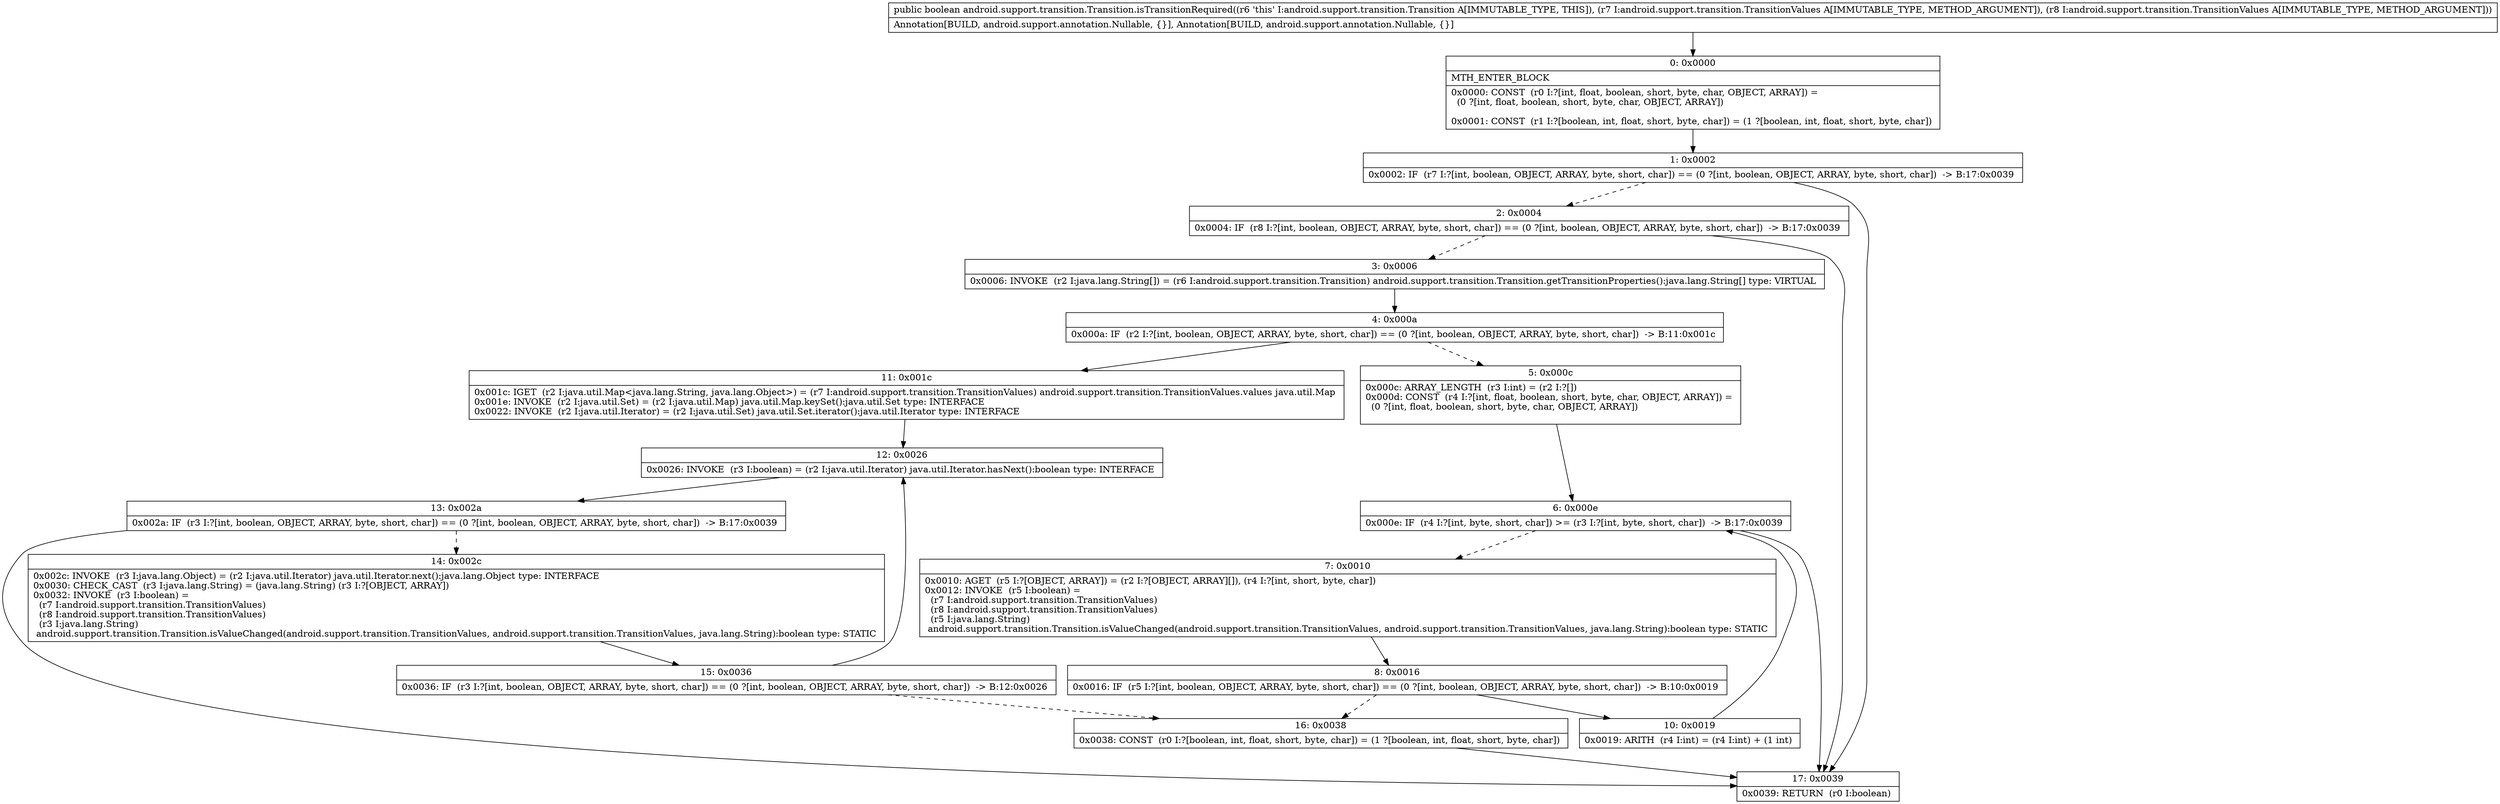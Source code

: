digraph "CFG forandroid.support.transition.Transition.isTransitionRequired(Landroid\/support\/transition\/TransitionValues;Landroid\/support\/transition\/TransitionValues;)Z" {
Node_0 [shape=record,label="{0\:\ 0x0000|MTH_ENTER_BLOCK\l|0x0000: CONST  (r0 I:?[int, float, boolean, short, byte, char, OBJECT, ARRAY]) = \l  (0 ?[int, float, boolean, short, byte, char, OBJECT, ARRAY])\l \l0x0001: CONST  (r1 I:?[boolean, int, float, short, byte, char]) = (1 ?[boolean, int, float, short, byte, char]) \l}"];
Node_1 [shape=record,label="{1\:\ 0x0002|0x0002: IF  (r7 I:?[int, boolean, OBJECT, ARRAY, byte, short, char]) == (0 ?[int, boolean, OBJECT, ARRAY, byte, short, char])  \-\> B:17:0x0039 \l}"];
Node_2 [shape=record,label="{2\:\ 0x0004|0x0004: IF  (r8 I:?[int, boolean, OBJECT, ARRAY, byte, short, char]) == (0 ?[int, boolean, OBJECT, ARRAY, byte, short, char])  \-\> B:17:0x0039 \l}"];
Node_3 [shape=record,label="{3\:\ 0x0006|0x0006: INVOKE  (r2 I:java.lang.String[]) = (r6 I:android.support.transition.Transition) android.support.transition.Transition.getTransitionProperties():java.lang.String[] type: VIRTUAL \l}"];
Node_4 [shape=record,label="{4\:\ 0x000a|0x000a: IF  (r2 I:?[int, boolean, OBJECT, ARRAY, byte, short, char]) == (0 ?[int, boolean, OBJECT, ARRAY, byte, short, char])  \-\> B:11:0x001c \l}"];
Node_5 [shape=record,label="{5\:\ 0x000c|0x000c: ARRAY_LENGTH  (r3 I:int) = (r2 I:?[]) \l0x000d: CONST  (r4 I:?[int, float, boolean, short, byte, char, OBJECT, ARRAY]) = \l  (0 ?[int, float, boolean, short, byte, char, OBJECT, ARRAY])\l \l}"];
Node_6 [shape=record,label="{6\:\ 0x000e|0x000e: IF  (r4 I:?[int, byte, short, char]) \>= (r3 I:?[int, byte, short, char])  \-\> B:17:0x0039 \l}"];
Node_7 [shape=record,label="{7\:\ 0x0010|0x0010: AGET  (r5 I:?[OBJECT, ARRAY]) = (r2 I:?[OBJECT, ARRAY][]), (r4 I:?[int, short, byte, char]) \l0x0012: INVOKE  (r5 I:boolean) = \l  (r7 I:android.support.transition.TransitionValues)\l  (r8 I:android.support.transition.TransitionValues)\l  (r5 I:java.lang.String)\l android.support.transition.Transition.isValueChanged(android.support.transition.TransitionValues, android.support.transition.TransitionValues, java.lang.String):boolean type: STATIC \l}"];
Node_8 [shape=record,label="{8\:\ 0x0016|0x0016: IF  (r5 I:?[int, boolean, OBJECT, ARRAY, byte, short, char]) == (0 ?[int, boolean, OBJECT, ARRAY, byte, short, char])  \-\> B:10:0x0019 \l}"];
Node_10 [shape=record,label="{10\:\ 0x0019|0x0019: ARITH  (r4 I:int) = (r4 I:int) + (1 int) \l}"];
Node_11 [shape=record,label="{11\:\ 0x001c|0x001c: IGET  (r2 I:java.util.Map\<java.lang.String, java.lang.Object\>) = (r7 I:android.support.transition.TransitionValues) android.support.transition.TransitionValues.values java.util.Map \l0x001e: INVOKE  (r2 I:java.util.Set) = (r2 I:java.util.Map) java.util.Map.keySet():java.util.Set type: INTERFACE \l0x0022: INVOKE  (r2 I:java.util.Iterator) = (r2 I:java.util.Set) java.util.Set.iterator():java.util.Iterator type: INTERFACE \l}"];
Node_12 [shape=record,label="{12\:\ 0x0026|0x0026: INVOKE  (r3 I:boolean) = (r2 I:java.util.Iterator) java.util.Iterator.hasNext():boolean type: INTERFACE \l}"];
Node_13 [shape=record,label="{13\:\ 0x002a|0x002a: IF  (r3 I:?[int, boolean, OBJECT, ARRAY, byte, short, char]) == (0 ?[int, boolean, OBJECT, ARRAY, byte, short, char])  \-\> B:17:0x0039 \l}"];
Node_14 [shape=record,label="{14\:\ 0x002c|0x002c: INVOKE  (r3 I:java.lang.Object) = (r2 I:java.util.Iterator) java.util.Iterator.next():java.lang.Object type: INTERFACE \l0x0030: CHECK_CAST  (r3 I:java.lang.String) = (java.lang.String) (r3 I:?[OBJECT, ARRAY]) \l0x0032: INVOKE  (r3 I:boolean) = \l  (r7 I:android.support.transition.TransitionValues)\l  (r8 I:android.support.transition.TransitionValues)\l  (r3 I:java.lang.String)\l android.support.transition.Transition.isValueChanged(android.support.transition.TransitionValues, android.support.transition.TransitionValues, java.lang.String):boolean type: STATIC \l}"];
Node_15 [shape=record,label="{15\:\ 0x0036|0x0036: IF  (r3 I:?[int, boolean, OBJECT, ARRAY, byte, short, char]) == (0 ?[int, boolean, OBJECT, ARRAY, byte, short, char])  \-\> B:12:0x0026 \l}"];
Node_16 [shape=record,label="{16\:\ 0x0038|0x0038: CONST  (r0 I:?[boolean, int, float, short, byte, char]) = (1 ?[boolean, int, float, short, byte, char]) \l}"];
Node_17 [shape=record,label="{17\:\ 0x0039|0x0039: RETURN  (r0 I:boolean) \l}"];
MethodNode[shape=record,label="{public boolean android.support.transition.Transition.isTransitionRequired((r6 'this' I:android.support.transition.Transition A[IMMUTABLE_TYPE, THIS]), (r7 I:android.support.transition.TransitionValues A[IMMUTABLE_TYPE, METHOD_ARGUMENT]), (r8 I:android.support.transition.TransitionValues A[IMMUTABLE_TYPE, METHOD_ARGUMENT]))  | Annotation[BUILD, android.support.annotation.Nullable, \{\}], Annotation[BUILD, android.support.annotation.Nullable, \{\}]\l}"];
MethodNode -> Node_0;
Node_0 -> Node_1;
Node_1 -> Node_2[style=dashed];
Node_1 -> Node_17;
Node_2 -> Node_3[style=dashed];
Node_2 -> Node_17;
Node_3 -> Node_4;
Node_4 -> Node_5[style=dashed];
Node_4 -> Node_11;
Node_5 -> Node_6;
Node_6 -> Node_7[style=dashed];
Node_6 -> Node_17;
Node_7 -> Node_8;
Node_8 -> Node_10;
Node_8 -> Node_16[style=dashed];
Node_10 -> Node_6;
Node_11 -> Node_12;
Node_12 -> Node_13;
Node_13 -> Node_14[style=dashed];
Node_13 -> Node_17;
Node_14 -> Node_15;
Node_15 -> Node_12;
Node_15 -> Node_16[style=dashed];
Node_16 -> Node_17;
}

